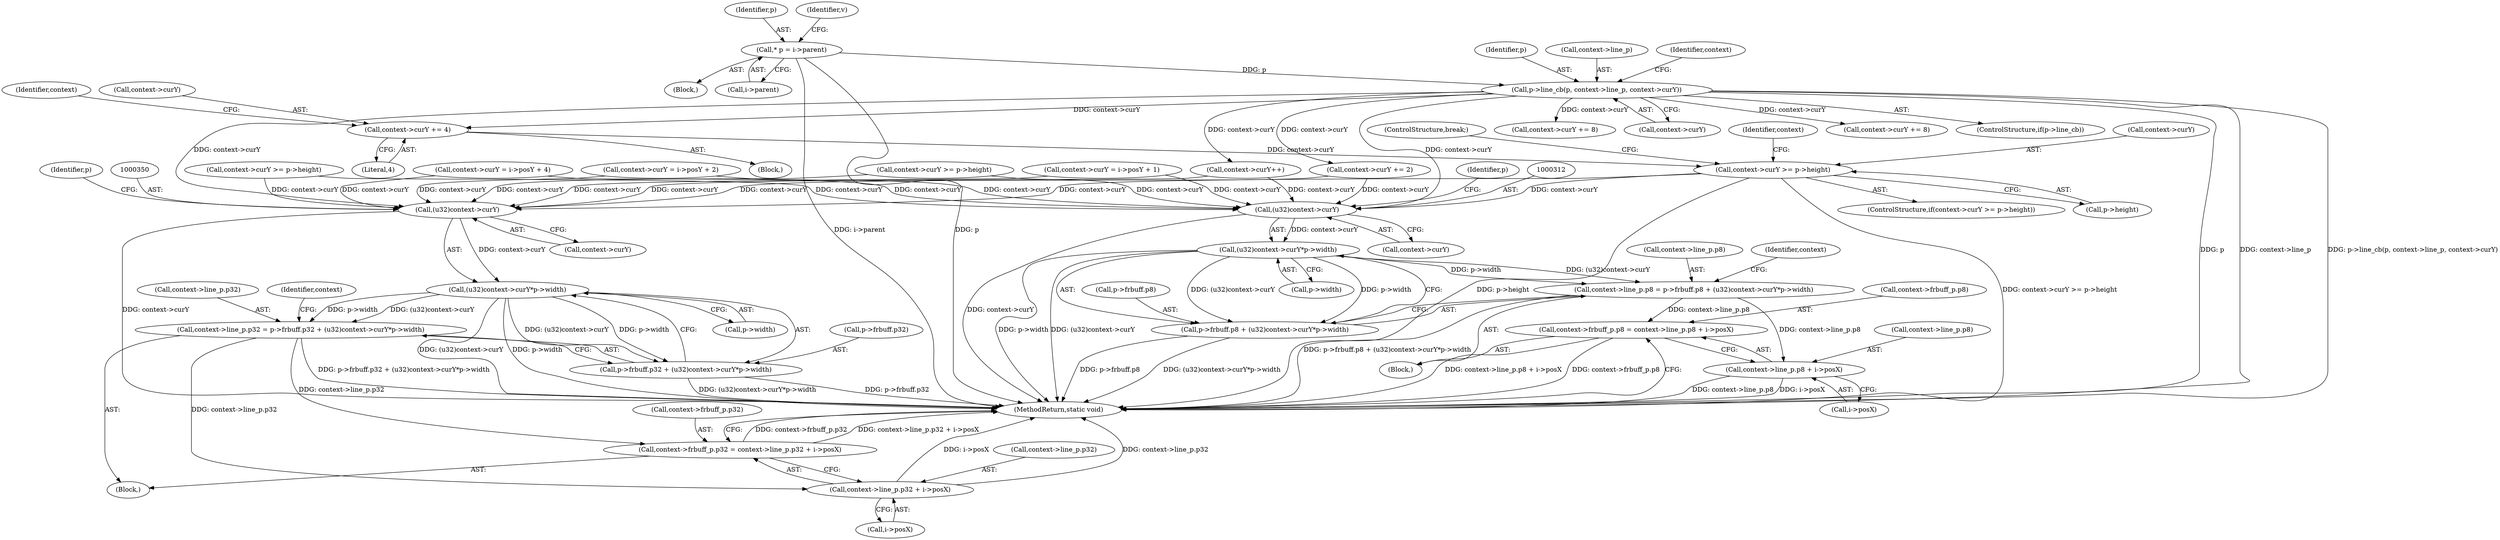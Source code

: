 digraph "0_ngiflib_37d939a6f511d16d4c95678025c235fe62e6417a@pointer" {
"1000256" [label="(Call,context->curY += 4)"];
"1000171" [label="(Call,p->line_cb(p, context->line_p, context->curY))"];
"1000110" [label="(Call,* p = i->parent)"];
"1000262" [label="(Call,context->curY >= p->height)"];
"1000311" [label="(Call,(u32)context->curY)"];
"1000310" [label="(Call,(u32)context->curY*p->width)"];
"1000298" [label="(Call,context->line_p.p8 = p->frbuff.p8 + (u32)context->curY*p->width)"];
"1000319" [label="(Call,context->frbuff_p.p8 = context->line_p.p8 + i->posX)"];
"1000325" [label="(Call,context->line_p.p8 + i->posX)"];
"1000304" [label="(Call,p->frbuff.p8 + (u32)context->curY*p->width)"];
"1000349" [label="(Call,(u32)context->curY)"];
"1000348" [label="(Call,(u32)context->curY*p->width)"];
"1000336" [label="(Call,context->line_p.p32 = p->frbuff.p32 + (u32)context->curY*p->width)"];
"1000357" [label="(Call,context->frbuff_p.p32 = context->line_p.p32 + i->posX)"];
"1000363" [label="(Call,context->line_p.p32 + i->posX)"];
"1000342" [label="(Call,p->frbuff.p32 + (u32)context->curY*p->width)"];
"1000316" [label="(Call,p->width)"];
"1000260" [label="(Literal,4)"];
"1000311" [label="(Call,(u32)context->curY)"];
"1000343" [label="(Call,p->frbuff.p32)"];
"1000112" [label="(Call,i->parent)"];
"1000357" [label="(Call,context->frbuff_p.p32 = context->line_p.p32 + i->posX)"];
"1000176" [label="(Call,context->curY)"];
"1000299" [label="(Call,context->line_p.p8)"];
"1000395" [label="(MethodReturn,static void)"];
"1000310" [label="(Call,(u32)context->curY*p->width)"];
"1000355" [label="(Identifier,p)"];
"1000245" [label="(Call,context->curY = i->posY + 2)"];
"1000227" [label="(Call,context->curY += 8)"];
"1000263" [label="(Call,context->curY)"];
"1000274" [label="(Call,context->curY = i->posY + 1)"];
"1000322" [label="(Identifier,context)"];
"1000319" [label="(Call,context->frbuff_p.p8 = context->line_p.p8 + i->posX)"];
"1000256" [label="(Call,context->curY += 4)"];
"1000111" [label="(Identifier,p)"];
"1000118" [label="(Identifier,v)"];
"1000192" [label="(Call,context->curY++)"];
"1000266" [label="(Call,p->height)"];
"1000233" [label="(Call,context->curY >= p->height)"];
"1000363" [label="(Call,context->line_p.p32 + i->posX)"];
"1000173" [label="(Call,context->line_p)"];
"1000325" [label="(Call,context->line_p.p8 + i->posX)"];
"1000336" [label="(Call,context->line_p.p32 = p->frbuff.p32 + (u32)context->curY*p->width)"];
"1000108" [label="(Block,)"];
"1000262" [label="(Call,context->curY >= p->height)"];
"1000198" [label="(Call,context->curY += 8)"];
"1000313" [label="(Call,context->curY)"];
"1000348" [label="(Call,(u32)context->curY*p->width)"];
"1000354" [label="(Call,p->width)"];
"1000364" [label="(Call,context->line_p.p32)"];
"1000283" [label="(ControlStructure,break;)"];
"1000342" [label="(Call,p->frbuff.p32 + (u32)context->curY*p->width)"];
"1000335" [label="(Block,)"];
"1000369" [label="(Call,i->posX)"];
"1000181" [label="(Identifier,context)"];
"1000110" [label="(Call,* p = i->parent)"];
"1000331" [label="(Call,i->posX)"];
"1000171" [label="(Call,p->line_cb(p, context->line_p, context->curY))"];
"1000298" [label="(Call,context->line_p.p8 = p->frbuff.p8 + (u32)context->curY*p->width)"];
"1000264" [label="(Identifier,context)"];
"1000190" [label="(Block,)"];
"1000326" [label="(Call,context->line_p.p8)"];
"1000261" [label="(ControlStructure,if(context->curY >= p->height))"];
"1000358" [label="(Call,context->frbuff_p.p32)"];
"1000167" [label="(ControlStructure,if(p->line_cb))"];
"1000304" [label="(Call,p->frbuff.p8 + (u32)context->curY*p->width)"];
"1000351" [label="(Call,context->curY)"];
"1000360" [label="(Identifier,context)"];
"1000216" [label="(Call,context->curY = i->posY + 4)"];
"1000204" [label="(Call,context->curY >= p->height)"];
"1000305" [label="(Call,p->frbuff.p8)"];
"1000285" [label="(Call,context->curY += 2)"];
"1000337" [label="(Call,context->line_p.p32)"];
"1000317" [label="(Identifier,p)"];
"1000320" [label="(Call,context->frbuff_p.p8)"];
"1000297" [label="(Block,)"];
"1000272" [label="(Identifier,context)"];
"1000257" [label="(Call,context->curY)"];
"1000172" [label="(Identifier,p)"];
"1000349" [label="(Call,(u32)context->curY)"];
"1000256" -> "1000190"  [label="AST: "];
"1000256" -> "1000260"  [label="CFG: "];
"1000257" -> "1000256"  [label="AST: "];
"1000260" -> "1000256"  [label="AST: "];
"1000264" -> "1000256"  [label="CFG: "];
"1000171" -> "1000256"  [label="DDG: context->curY"];
"1000256" -> "1000262"  [label="DDG: context->curY"];
"1000171" -> "1000167"  [label="AST: "];
"1000171" -> "1000176"  [label="CFG: "];
"1000172" -> "1000171"  [label="AST: "];
"1000173" -> "1000171"  [label="AST: "];
"1000176" -> "1000171"  [label="AST: "];
"1000181" -> "1000171"  [label="CFG: "];
"1000171" -> "1000395"  [label="DDG: p"];
"1000171" -> "1000395"  [label="DDG: context->line_p"];
"1000171" -> "1000395"  [label="DDG: p->line_cb(p, context->line_p, context->curY)"];
"1000110" -> "1000171"  [label="DDG: p"];
"1000171" -> "1000192"  [label="DDG: context->curY"];
"1000171" -> "1000198"  [label="DDG: context->curY"];
"1000171" -> "1000227"  [label="DDG: context->curY"];
"1000171" -> "1000285"  [label="DDG: context->curY"];
"1000171" -> "1000311"  [label="DDG: context->curY"];
"1000171" -> "1000349"  [label="DDG: context->curY"];
"1000110" -> "1000108"  [label="AST: "];
"1000110" -> "1000112"  [label="CFG: "];
"1000111" -> "1000110"  [label="AST: "];
"1000112" -> "1000110"  [label="AST: "];
"1000118" -> "1000110"  [label="CFG: "];
"1000110" -> "1000395"  [label="DDG: i->parent"];
"1000110" -> "1000395"  [label="DDG: p"];
"1000262" -> "1000261"  [label="AST: "];
"1000262" -> "1000266"  [label="CFG: "];
"1000263" -> "1000262"  [label="AST: "];
"1000266" -> "1000262"  [label="AST: "];
"1000272" -> "1000262"  [label="CFG: "];
"1000283" -> "1000262"  [label="CFG: "];
"1000262" -> "1000395"  [label="DDG: p->height"];
"1000262" -> "1000395"  [label="DDG: context->curY >= p->height"];
"1000262" -> "1000311"  [label="DDG: context->curY"];
"1000262" -> "1000349"  [label="DDG: context->curY"];
"1000311" -> "1000310"  [label="AST: "];
"1000311" -> "1000313"  [label="CFG: "];
"1000312" -> "1000311"  [label="AST: "];
"1000313" -> "1000311"  [label="AST: "];
"1000317" -> "1000311"  [label="CFG: "];
"1000311" -> "1000395"  [label="DDG: context->curY"];
"1000311" -> "1000310"  [label="DDG: context->curY"];
"1000285" -> "1000311"  [label="DDG: context->curY"];
"1000274" -> "1000311"  [label="DDG: context->curY"];
"1000216" -> "1000311"  [label="DDG: context->curY"];
"1000192" -> "1000311"  [label="DDG: context->curY"];
"1000233" -> "1000311"  [label="DDG: context->curY"];
"1000204" -> "1000311"  [label="DDG: context->curY"];
"1000245" -> "1000311"  [label="DDG: context->curY"];
"1000310" -> "1000304"  [label="AST: "];
"1000310" -> "1000316"  [label="CFG: "];
"1000316" -> "1000310"  [label="AST: "];
"1000304" -> "1000310"  [label="CFG: "];
"1000310" -> "1000395"  [label="DDG: p->width"];
"1000310" -> "1000395"  [label="DDG: (u32)context->curY"];
"1000310" -> "1000298"  [label="DDG: (u32)context->curY"];
"1000310" -> "1000298"  [label="DDG: p->width"];
"1000310" -> "1000304"  [label="DDG: (u32)context->curY"];
"1000310" -> "1000304"  [label="DDG: p->width"];
"1000298" -> "1000297"  [label="AST: "];
"1000298" -> "1000304"  [label="CFG: "];
"1000299" -> "1000298"  [label="AST: "];
"1000304" -> "1000298"  [label="AST: "];
"1000322" -> "1000298"  [label="CFG: "];
"1000298" -> "1000395"  [label="DDG: p->frbuff.p8 + (u32)context->curY*p->width"];
"1000298" -> "1000319"  [label="DDG: context->line_p.p8"];
"1000298" -> "1000325"  [label="DDG: context->line_p.p8"];
"1000319" -> "1000297"  [label="AST: "];
"1000319" -> "1000325"  [label="CFG: "];
"1000320" -> "1000319"  [label="AST: "];
"1000325" -> "1000319"  [label="AST: "];
"1000395" -> "1000319"  [label="CFG: "];
"1000319" -> "1000395"  [label="DDG: context->line_p.p8 + i->posX"];
"1000319" -> "1000395"  [label="DDG: context->frbuff_p.p8"];
"1000325" -> "1000331"  [label="CFG: "];
"1000326" -> "1000325"  [label="AST: "];
"1000331" -> "1000325"  [label="AST: "];
"1000325" -> "1000395"  [label="DDG: context->line_p.p8"];
"1000325" -> "1000395"  [label="DDG: i->posX"];
"1000305" -> "1000304"  [label="AST: "];
"1000304" -> "1000395"  [label="DDG: (u32)context->curY*p->width"];
"1000304" -> "1000395"  [label="DDG: p->frbuff.p8"];
"1000349" -> "1000348"  [label="AST: "];
"1000349" -> "1000351"  [label="CFG: "];
"1000350" -> "1000349"  [label="AST: "];
"1000351" -> "1000349"  [label="AST: "];
"1000355" -> "1000349"  [label="CFG: "];
"1000349" -> "1000395"  [label="DDG: context->curY"];
"1000349" -> "1000348"  [label="DDG: context->curY"];
"1000285" -> "1000349"  [label="DDG: context->curY"];
"1000274" -> "1000349"  [label="DDG: context->curY"];
"1000216" -> "1000349"  [label="DDG: context->curY"];
"1000192" -> "1000349"  [label="DDG: context->curY"];
"1000233" -> "1000349"  [label="DDG: context->curY"];
"1000204" -> "1000349"  [label="DDG: context->curY"];
"1000245" -> "1000349"  [label="DDG: context->curY"];
"1000348" -> "1000342"  [label="AST: "];
"1000348" -> "1000354"  [label="CFG: "];
"1000354" -> "1000348"  [label="AST: "];
"1000342" -> "1000348"  [label="CFG: "];
"1000348" -> "1000395"  [label="DDG: (u32)context->curY"];
"1000348" -> "1000395"  [label="DDG: p->width"];
"1000348" -> "1000336"  [label="DDG: (u32)context->curY"];
"1000348" -> "1000336"  [label="DDG: p->width"];
"1000348" -> "1000342"  [label="DDG: (u32)context->curY"];
"1000348" -> "1000342"  [label="DDG: p->width"];
"1000336" -> "1000335"  [label="AST: "];
"1000336" -> "1000342"  [label="CFG: "];
"1000337" -> "1000336"  [label="AST: "];
"1000342" -> "1000336"  [label="AST: "];
"1000360" -> "1000336"  [label="CFG: "];
"1000336" -> "1000395"  [label="DDG: p->frbuff.p32 + (u32)context->curY*p->width"];
"1000336" -> "1000357"  [label="DDG: context->line_p.p32"];
"1000336" -> "1000363"  [label="DDG: context->line_p.p32"];
"1000357" -> "1000335"  [label="AST: "];
"1000357" -> "1000363"  [label="CFG: "];
"1000358" -> "1000357"  [label="AST: "];
"1000363" -> "1000357"  [label="AST: "];
"1000395" -> "1000357"  [label="CFG: "];
"1000357" -> "1000395"  [label="DDG: context->frbuff_p.p32"];
"1000357" -> "1000395"  [label="DDG: context->line_p.p32 + i->posX"];
"1000363" -> "1000369"  [label="CFG: "];
"1000364" -> "1000363"  [label="AST: "];
"1000369" -> "1000363"  [label="AST: "];
"1000363" -> "1000395"  [label="DDG: i->posX"];
"1000363" -> "1000395"  [label="DDG: context->line_p.p32"];
"1000343" -> "1000342"  [label="AST: "];
"1000342" -> "1000395"  [label="DDG: p->frbuff.p32"];
"1000342" -> "1000395"  [label="DDG: (u32)context->curY*p->width"];
}

